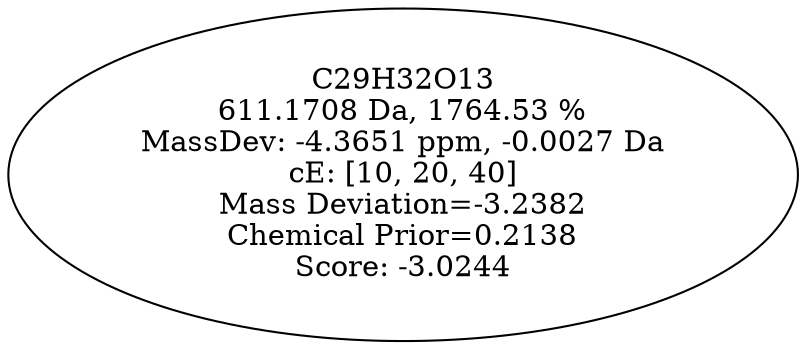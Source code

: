 strict digraph {
v1 [label="C29H32O13\n611.1708 Da, 1764.53 %\nMassDev: -4.3651 ppm, -0.0027 Da\ncE: [10, 20, 40]\nMass Deviation=-3.2382\nChemical Prior=0.2138\nScore: -3.0244"];
}